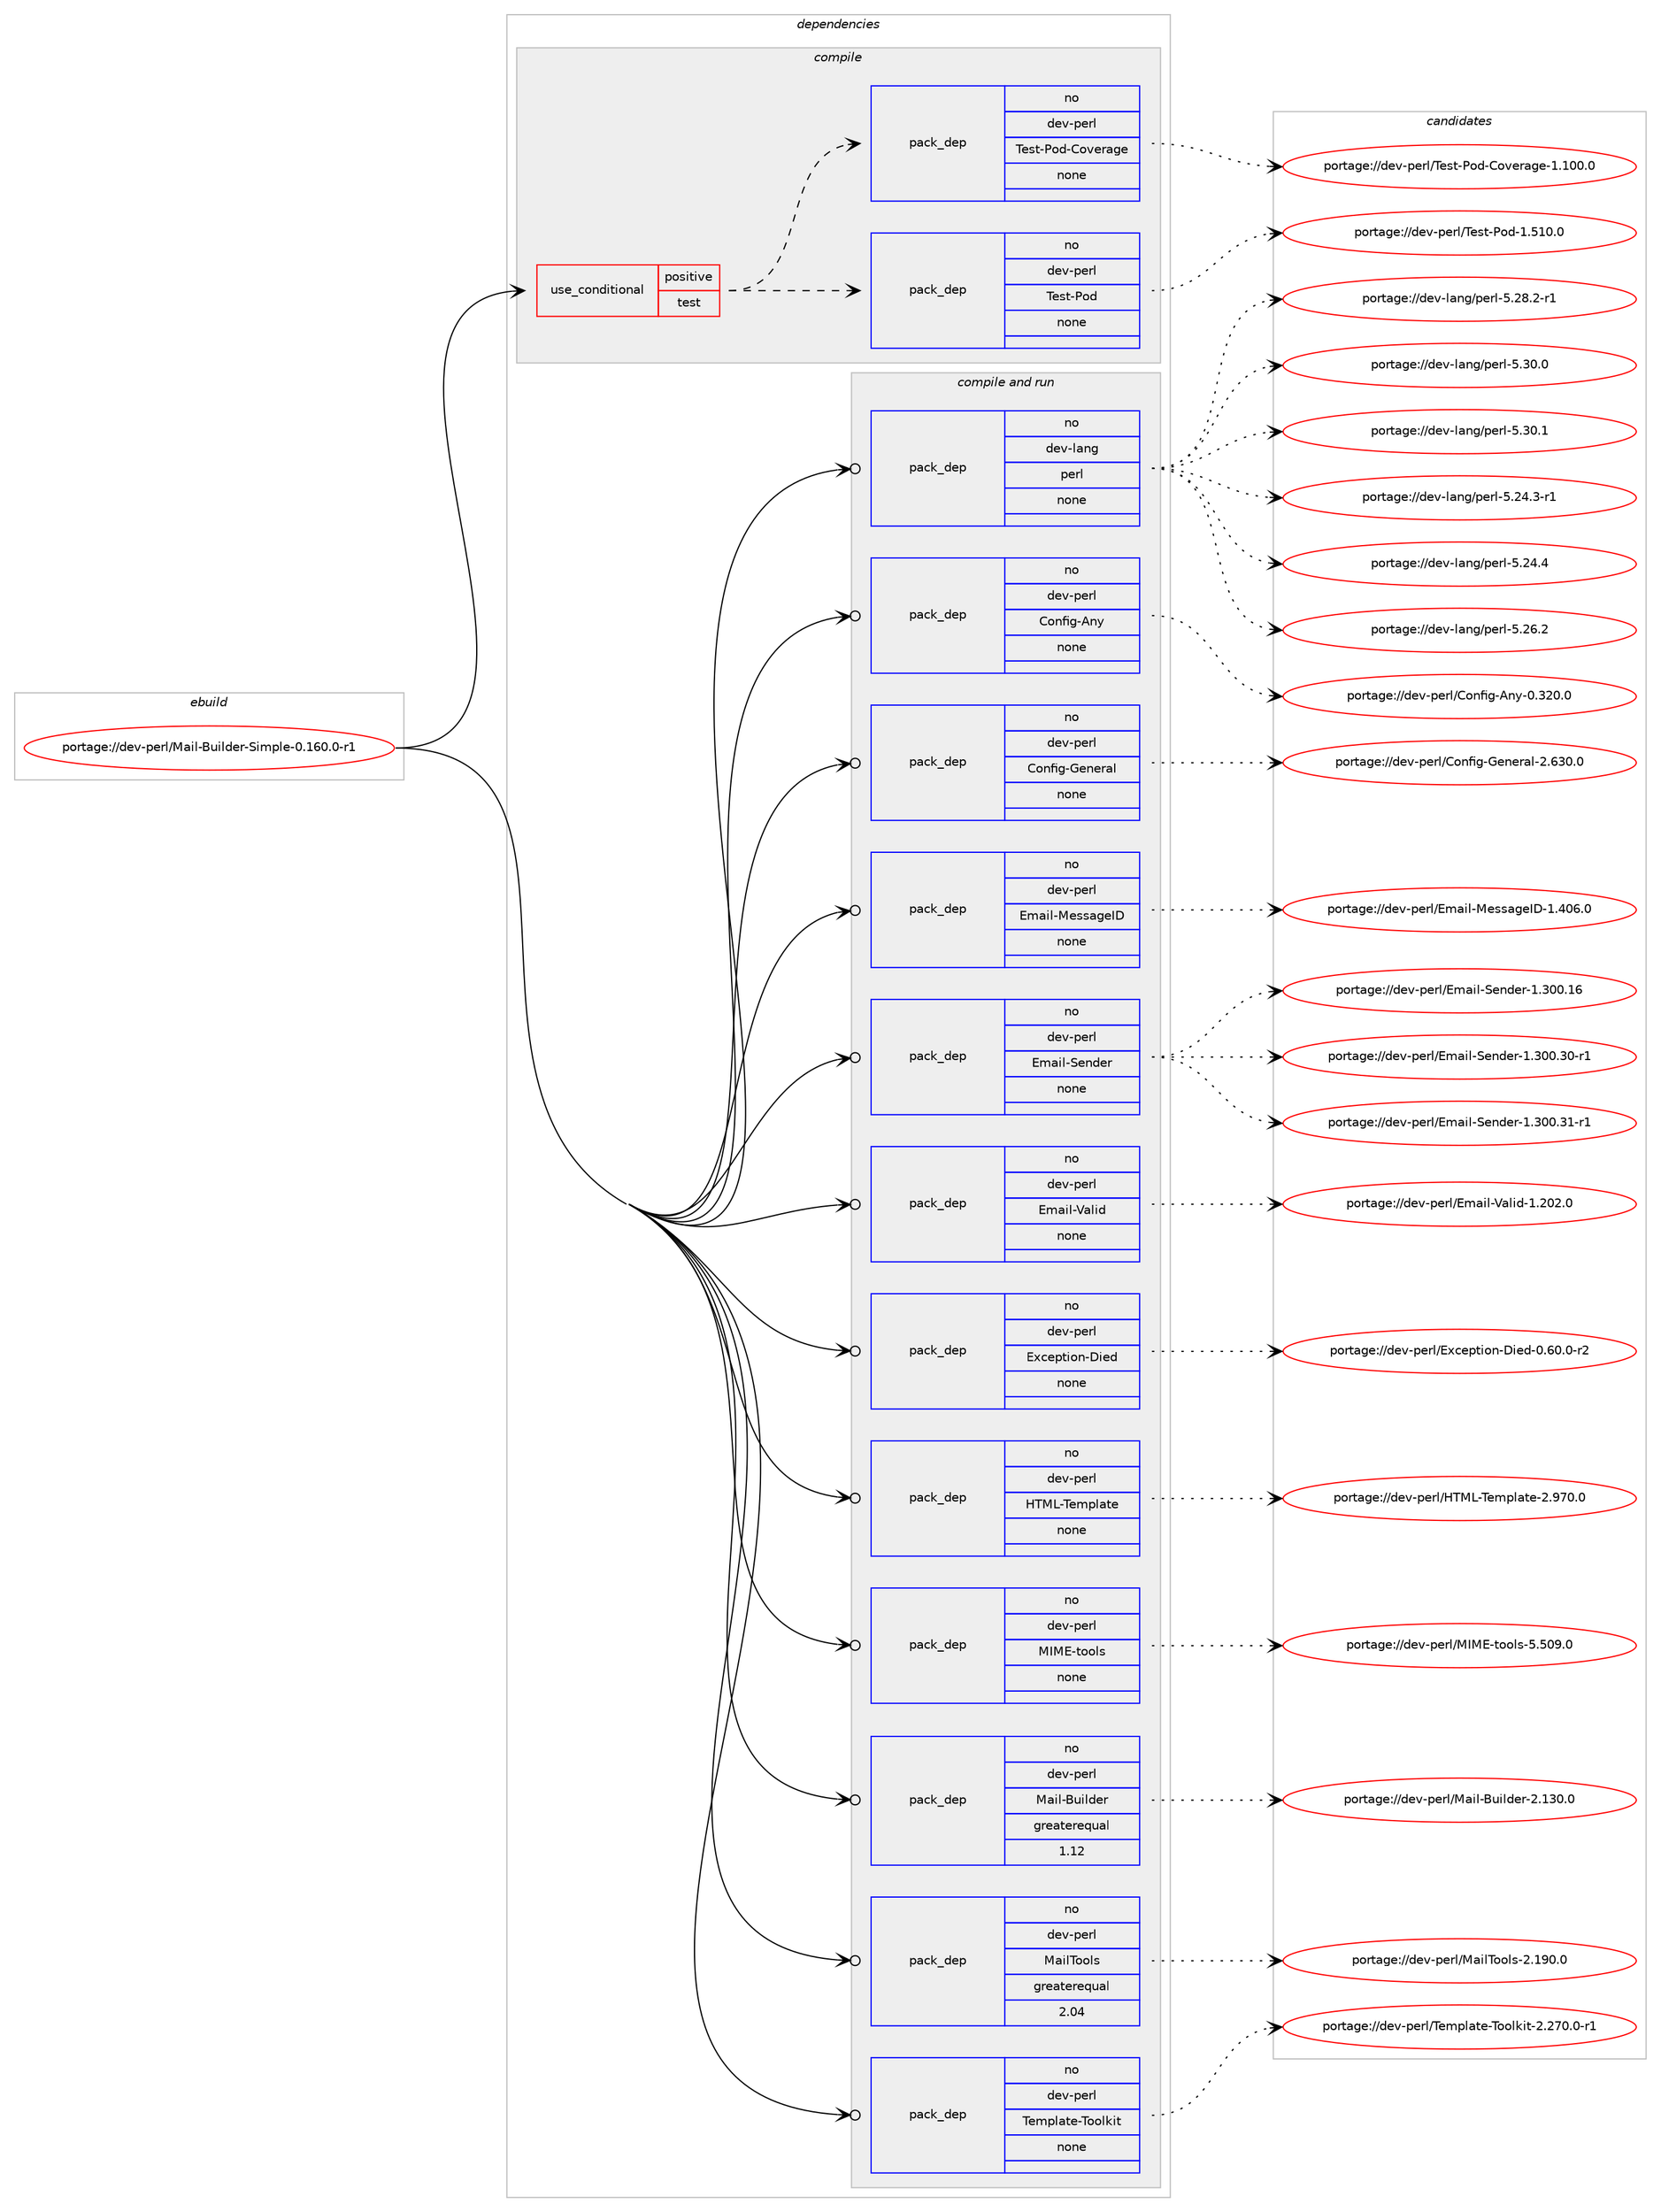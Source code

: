 digraph prolog {

# *************
# Graph options
# *************

newrank=true;
concentrate=true;
compound=true;
graph [rankdir=LR,fontname=Helvetica,fontsize=10,ranksep=1.5];#, ranksep=2.5, nodesep=0.2];
edge  [arrowhead=vee];
node  [fontname=Helvetica,fontsize=10];

# **********
# The ebuild
# **********

subgraph cluster_leftcol {
color=gray;
rank=same;
label=<<i>ebuild</i>>;
id [label="portage://dev-perl/Mail-Builder-Simple-0.160.0-r1", color=red, width=4, href="../dev-perl/Mail-Builder-Simple-0.160.0-r1.svg"];
}

# ****************
# The dependencies
# ****************

subgraph cluster_midcol {
color=gray;
label=<<i>dependencies</i>>;
subgraph cluster_compile {
fillcolor="#eeeeee";
style=filled;
label=<<i>compile</i>>;
subgraph cond23203 {
dependency115640 [label=<<TABLE BORDER="0" CELLBORDER="1" CELLSPACING="0" CELLPADDING="4"><TR><TD ROWSPAN="3" CELLPADDING="10">use_conditional</TD></TR><TR><TD>positive</TD></TR><TR><TD>test</TD></TR></TABLE>>, shape=none, color=red];
subgraph pack89256 {
dependency115641 [label=<<TABLE BORDER="0" CELLBORDER="1" CELLSPACING="0" CELLPADDING="4" WIDTH="220"><TR><TD ROWSPAN="6" CELLPADDING="30">pack_dep</TD></TR><TR><TD WIDTH="110">no</TD></TR><TR><TD>dev-perl</TD></TR><TR><TD>Test-Pod</TD></TR><TR><TD>none</TD></TR><TR><TD></TD></TR></TABLE>>, shape=none, color=blue];
}
dependency115640:e -> dependency115641:w [weight=20,style="dashed",arrowhead="vee"];
subgraph pack89257 {
dependency115642 [label=<<TABLE BORDER="0" CELLBORDER="1" CELLSPACING="0" CELLPADDING="4" WIDTH="220"><TR><TD ROWSPAN="6" CELLPADDING="30">pack_dep</TD></TR><TR><TD WIDTH="110">no</TD></TR><TR><TD>dev-perl</TD></TR><TR><TD>Test-Pod-Coverage</TD></TR><TR><TD>none</TD></TR><TR><TD></TD></TR></TABLE>>, shape=none, color=blue];
}
dependency115640:e -> dependency115642:w [weight=20,style="dashed",arrowhead="vee"];
}
id:e -> dependency115640:w [weight=20,style="solid",arrowhead="vee"];
}
subgraph cluster_compileandrun {
fillcolor="#eeeeee";
style=filled;
label=<<i>compile and run</i>>;
subgraph pack89258 {
dependency115643 [label=<<TABLE BORDER="0" CELLBORDER="1" CELLSPACING="0" CELLPADDING="4" WIDTH="220"><TR><TD ROWSPAN="6" CELLPADDING="30">pack_dep</TD></TR><TR><TD WIDTH="110">no</TD></TR><TR><TD>dev-lang</TD></TR><TR><TD>perl</TD></TR><TR><TD>none</TD></TR><TR><TD></TD></TR></TABLE>>, shape=none, color=blue];
}
id:e -> dependency115643:w [weight=20,style="solid",arrowhead="odotvee"];
subgraph pack89259 {
dependency115644 [label=<<TABLE BORDER="0" CELLBORDER="1" CELLSPACING="0" CELLPADDING="4" WIDTH="220"><TR><TD ROWSPAN="6" CELLPADDING="30">pack_dep</TD></TR><TR><TD WIDTH="110">no</TD></TR><TR><TD>dev-perl</TD></TR><TR><TD>Config-Any</TD></TR><TR><TD>none</TD></TR><TR><TD></TD></TR></TABLE>>, shape=none, color=blue];
}
id:e -> dependency115644:w [weight=20,style="solid",arrowhead="odotvee"];
subgraph pack89260 {
dependency115645 [label=<<TABLE BORDER="0" CELLBORDER="1" CELLSPACING="0" CELLPADDING="4" WIDTH="220"><TR><TD ROWSPAN="6" CELLPADDING="30">pack_dep</TD></TR><TR><TD WIDTH="110">no</TD></TR><TR><TD>dev-perl</TD></TR><TR><TD>Config-General</TD></TR><TR><TD>none</TD></TR><TR><TD></TD></TR></TABLE>>, shape=none, color=blue];
}
id:e -> dependency115645:w [weight=20,style="solid",arrowhead="odotvee"];
subgraph pack89261 {
dependency115646 [label=<<TABLE BORDER="0" CELLBORDER="1" CELLSPACING="0" CELLPADDING="4" WIDTH="220"><TR><TD ROWSPAN="6" CELLPADDING="30">pack_dep</TD></TR><TR><TD WIDTH="110">no</TD></TR><TR><TD>dev-perl</TD></TR><TR><TD>Email-MessageID</TD></TR><TR><TD>none</TD></TR><TR><TD></TD></TR></TABLE>>, shape=none, color=blue];
}
id:e -> dependency115646:w [weight=20,style="solid",arrowhead="odotvee"];
subgraph pack89262 {
dependency115647 [label=<<TABLE BORDER="0" CELLBORDER="1" CELLSPACING="0" CELLPADDING="4" WIDTH="220"><TR><TD ROWSPAN="6" CELLPADDING="30">pack_dep</TD></TR><TR><TD WIDTH="110">no</TD></TR><TR><TD>dev-perl</TD></TR><TR><TD>Email-Sender</TD></TR><TR><TD>none</TD></TR><TR><TD></TD></TR></TABLE>>, shape=none, color=blue];
}
id:e -> dependency115647:w [weight=20,style="solid",arrowhead="odotvee"];
subgraph pack89263 {
dependency115648 [label=<<TABLE BORDER="0" CELLBORDER="1" CELLSPACING="0" CELLPADDING="4" WIDTH="220"><TR><TD ROWSPAN="6" CELLPADDING="30">pack_dep</TD></TR><TR><TD WIDTH="110">no</TD></TR><TR><TD>dev-perl</TD></TR><TR><TD>Email-Valid</TD></TR><TR><TD>none</TD></TR><TR><TD></TD></TR></TABLE>>, shape=none, color=blue];
}
id:e -> dependency115648:w [weight=20,style="solid",arrowhead="odotvee"];
subgraph pack89264 {
dependency115649 [label=<<TABLE BORDER="0" CELLBORDER="1" CELLSPACING="0" CELLPADDING="4" WIDTH="220"><TR><TD ROWSPAN="6" CELLPADDING="30">pack_dep</TD></TR><TR><TD WIDTH="110">no</TD></TR><TR><TD>dev-perl</TD></TR><TR><TD>Exception-Died</TD></TR><TR><TD>none</TD></TR><TR><TD></TD></TR></TABLE>>, shape=none, color=blue];
}
id:e -> dependency115649:w [weight=20,style="solid",arrowhead="odotvee"];
subgraph pack89265 {
dependency115650 [label=<<TABLE BORDER="0" CELLBORDER="1" CELLSPACING="0" CELLPADDING="4" WIDTH="220"><TR><TD ROWSPAN="6" CELLPADDING="30">pack_dep</TD></TR><TR><TD WIDTH="110">no</TD></TR><TR><TD>dev-perl</TD></TR><TR><TD>HTML-Template</TD></TR><TR><TD>none</TD></TR><TR><TD></TD></TR></TABLE>>, shape=none, color=blue];
}
id:e -> dependency115650:w [weight=20,style="solid",arrowhead="odotvee"];
subgraph pack89266 {
dependency115651 [label=<<TABLE BORDER="0" CELLBORDER="1" CELLSPACING="0" CELLPADDING="4" WIDTH="220"><TR><TD ROWSPAN="6" CELLPADDING="30">pack_dep</TD></TR><TR><TD WIDTH="110">no</TD></TR><TR><TD>dev-perl</TD></TR><TR><TD>MIME-tools</TD></TR><TR><TD>none</TD></TR><TR><TD></TD></TR></TABLE>>, shape=none, color=blue];
}
id:e -> dependency115651:w [weight=20,style="solid",arrowhead="odotvee"];
subgraph pack89267 {
dependency115652 [label=<<TABLE BORDER="0" CELLBORDER="1" CELLSPACING="0" CELLPADDING="4" WIDTH="220"><TR><TD ROWSPAN="6" CELLPADDING="30">pack_dep</TD></TR><TR><TD WIDTH="110">no</TD></TR><TR><TD>dev-perl</TD></TR><TR><TD>Mail-Builder</TD></TR><TR><TD>greaterequal</TD></TR><TR><TD>1.12</TD></TR></TABLE>>, shape=none, color=blue];
}
id:e -> dependency115652:w [weight=20,style="solid",arrowhead="odotvee"];
subgraph pack89268 {
dependency115653 [label=<<TABLE BORDER="0" CELLBORDER="1" CELLSPACING="0" CELLPADDING="4" WIDTH="220"><TR><TD ROWSPAN="6" CELLPADDING="30">pack_dep</TD></TR><TR><TD WIDTH="110">no</TD></TR><TR><TD>dev-perl</TD></TR><TR><TD>MailTools</TD></TR><TR><TD>greaterequal</TD></TR><TR><TD>2.04</TD></TR></TABLE>>, shape=none, color=blue];
}
id:e -> dependency115653:w [weight=20,style="solid",arrowhead="odotvee"];
subgraph pack89269 {
dependency115654 [label=<<TABLE BORDER="0" CELLBORDER="1" CELLSPACING="0" CELLPADDING="4" WIDTH="220"><TR><TD ROWSPAN="6" CELLPADDING="30">pack_dep</TD></TR><TR><TD WIDTH="110">no</TD></TR><TR><TD>dev-perl</TD></TR><TR><TD>Template-Toolkit</TD></TR><TR><TD>none</TD></TR><TR><TD></TD></TR></TABLE>>, shape=none, color=blue];
}
id:e -> dependency115654:w [weight=20,style="solid",arrowhead="odotvee"];
}
subgraph cluster_run {
fillcolor="#eeeeee";
style=filled;
label=<<i>run</i>>;
}
}

# **************
# The candidates
# **************

subgraph cluster_choices {
rank=same;
color=gray;
label=<<i>candidates</i>>;

subgraph choice89256 {
color=black;
nodesep=1;
choiceportage10010111845112101114108478410111511645801111004549465349484648 [label="portage://dev-perl/Test-Pod-1.510.0", color=red, width=4,href="../dev-perl/Test-Pod-1.510.0.svg"];
dependency115641:e -> choiceportage10010111845112101114108478410111511645801111004549465349484648:w [style=dotted,weight="100"];
}
subgraph choice89257 {
color=black;
nodesep=1;
choiceportage10010111845112101114108478410111511645801111004567111118101114971031014549464948484648 [label="portage://dev-perl/Test-Pod-Coverage-1.100.0", color=red, width=4,href="../dev-perl/Test-Pod-Coverage-1.100.0.svg"];
dependency115642:e -> choiceportage10010111845112101114108478410111511645801111004567111118101114971031014549464948484648:w [style=dotted,weight="100"];
}
subgraph choice89258 {
color=black;
nodesep=1;
choiceportage100101118451089711010347112101114108455346505246514511449 [label="portage://dev-lang/perl-5.24.3-r1", color=red, width=4,href="../dev-lang/perl-5.24.3-r1.svg"];
choiceportage10010111845108971101034711210111410845534650524652 [label="portage://dev-lang/perl-5.24.4", color=red, width=4,href="../dev-lang/perl-5.24.4.svg"];
choiceportage10010111845108971101034711210111410845534650544650 [label="portage://dev-lang/perl-5.26.2", color=red, width=4,href="../dev-lang/perl-5.26.2.svg"];
choiceportage100101118451089711010347112101114108455346505646504511449 [label="portage://dev-lang/perl-5.28.2-r1", color=red, width=4,href="../dev-lang/perl-5.28.2-r1.svg"];
choiceportage10010111845108971101034711210111410845534651484648 [label="portage://dev-lang/perl-5.30.0", color=red, width=4,href="../dev-lang/perl-5.30.0.svg"];
choiceportage10010111845108971101034711210111410845534651484649 [label="portage://dev-lang/perl-5.30.1", color=red, width=4,href="../dev-lang/perl-5.30.1.svg"];
dependency115643:e -> choiceportage100101118451089711010347112101114108455346505246514511449:w [style=dotted,weight="100"];
dependency115643:e -> choiceportage10010111845108971101034711210111410845534650524652:w [style=dotted,weight="100"];
dependency115643:e -> choiceportage10010111845108971101034711210111410845534650544650:w [style=dotted,weight="100"];
dependency115643:e -> choiceportage100101118451089711010347112101114108455346505646504511449:w [style=dotted,weight="100"];
dependency115643:e -> choiceportage10010111845108971101034711210111410845534651484648:w [style=dotted,weight="100"];
dependency115643:e -> choiceportage10010111845108971101034711210111410845534651484649:w [style=dotted,weight="100"];
}
subgraph choice89259 {
color=black;
nodesep=1;
choiceportage10010111845112101114108476711111010210510345651101214548465150484648 [label="portage://dev-perl/Config-Any-0.320.0", color=red, width=4,href="../dev-perl/Config-Any-0.320.0.svg"];
dependency115644:e -> choiceportage10010111845112101114108476711111010210510345651101214548465150484648:w [style=dotted,weight="100"];
}
subgraph choice89260 {
color=black;
nodesep=1;
choiceportage1001011184511210111410847671111101021051034571101110101114971084550465451484648 [label="portage://dev-perl/Config-General-2.630.0", color=red, width=4,href="../dev-perl/Config-General-2.630.0.svg"];
dependency115645:e -> choiceportage1001011184511210111410847671111101021051034571101110101114971084550465451484648:w [style=dotted,weight="100"];
}
subgraph choice89261 {
color=black;
nodesep=1;
choiceportage1001011184511210111410847691099710510845771011151159710310173684549465248544648 [label="portage://dev-perl/Email-MessageID-1.406.0", color=red, width=4,href="../dev-perl/Email-MessageID-1.406.0.svg"];
dependency115646:e -> choiceportage1001011184511210111410847691099710510845771011151159710310173684549465248544648:w [style=dotted,weight="100"];
}
subgraph choice89262 {
color=black;
nodesep=1;
choiceportage100101118451121011141084769109971051084583101110100101114454946514848464954 [label="portage://dev-perl/Email-Sender-1.300.16", color=red, width=4,href="../dev-perl/Email-Sender-1.300.16.svg"];
choiceportage1001011184511210111410847691099710510845831011101001011144549465148484651484511449 [label="portage://dev-perl/Email-Sender-1.300.30-r1", color=red, width=4,href="../dev-perl/Email-Sender-1.300.30-r1.svg"];
choiceportage1001011184511210111410847691099710510845831011101001011144549465148484651494511449 [label="portage://dev-perl/Email-Sender-1.300.31-r1", color=red, width=4,href="../dev-perl/Email-Sender-1.300.31-r1.svg"];
dependency115647:e -> choiceportage100101118451121011141084769109971051084583101110100101114454946514848464954:w [style=dotted,weight="100"];
dependency115647:e -> choiceportage1001011184511210111410847691099710510845831011101001011144549465148484651484511449:w [style=dotted,weight="100"];
dependency115647:e -> choiceportage1001011184511210111410847691099710510845831011101001011144549465148484651494511449:w [style=dotted,weight="100"];
}
subgraph choice89263 {
color=black;
nodesep=1;
choiceportage100101118451121011141084769109971051084586971081051004549465048504648 [label="portage://dev-perl/Email-Valid-1.202.0", color=red, width=4,href="../dev-perl/Email-Valid-1.202.0.svg"];
dependency115648:e -> choiceportage100101118451121011141084769109971051084586971081051004549465048504648:w [style=dotted,weight="100"];
}
subgraph choice89264 {
color=black;
nodesep=1;
choiceportage100101118451121011141084769120991011121161051111104568105101100454846544846484511450 [label="portage://dev-perl/Exception-Died-0.60.0-r2", color=red, width=4,href="../dev-perl/Exception-Died-0.60.0-r2.svg"];
dependency115649:e -> choiceportage100101118451121011141084769120991011121161051111104568105101100454846544846484511450:w [style=dotted,weight="100"];
}
subgraph choice89265 {
color=black;
nodesep=1;
choiceportage1001011184511210111410847728477764584101109112108971161014550465755484648 [label="portage://dev-perl/HTML-Template-2.970.0", color=red, width=4,href="../dev-perl/HTML-Template-2.970.0.svg"];
dependency115650:e -> choiceportage1001011184511210111410847728477764584101109112108971161014550465755484648:w [style=dotted,weight="100"];
}
subgraph choice89266 {
color=black;
nodesep=1;
choiceportage100101118451121011141084777737769451161111111081154553465348574648 [label="portage://dev-perl/MIME-tools-5.509.0", color=red, width=4,href="../dev-perl/MIME-tools-5.509.0.svg"];
dependency115651:e -> choiceportage100101118451121011141084777737769451161111111081154553465348574648:w [style=dotted,weight="100"];
}
subgraph choice89267 {
color=black;
nodesep=1;
choiceportage1001011184511210111410847779710510845661171051081001011144550464951484648 [label="portage://dev-perl/Mail-Builder-2.130.0", color=red, width=4,href="../dev-perl/Mail-Builder-2.130.0.svg"];
dependency115652:e -> choiceportage1001011184511210111410847779710510845661171051081001011144550464951484648:w [style=dotted,weight="100"];
}
subgraph choice89268 {
color=black;
nodesep=1;
choiceportage10010111845112101114108477797105108841111111081154550464957484648 [label="portage://dev-perl/MailTools-2.190.0", color=red, width=4,href="../dev-perl/MailTools-2.190.0.svg"];
dependency115653:e -> choiceportage10010111845112101114108477797105108841111111081154550464957484648:w [style=dotted,weight="100"];
}
subgraph choice89269 {
color=black;
nodesep=1;
choiceportage10010111845112101114108478410110911210897116101458411111110810710511645504650554846484511449 [label="portage://dev-perl/Template-Toolkit-2.270.0-r1", color=red, width=4,href="../dev-perl/Template-Toolkit-2.270.0-r1.svg"];
dependency115654:e -> choiceportage10010111845112101114108478410110911210897116101458411111110810710511645504650554846484511449:w [style=dotted,weight="100"];
}
}

}
